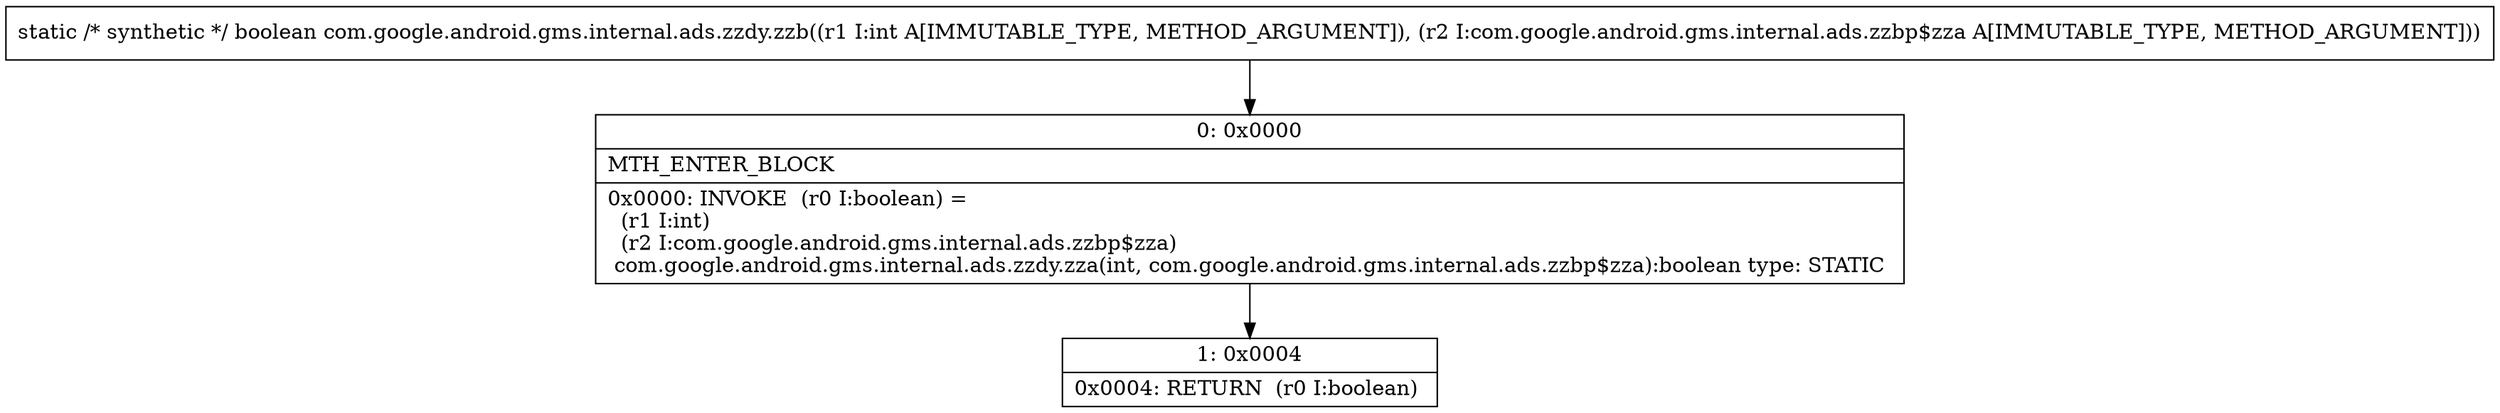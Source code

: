 digraph "CFG forcom.google.android.gms.internal.ads.zzdy.zzb(ILcom\/google\/android\/gms\/internal\/ads\/zzbp$zza;)Z" {
Node_0 [shape=record,label="{0\:\ 0x0000|MTH_ENTER_BLOCK\l|0x0000: INVOKE  (r0 I:boolean) = \l  (r1 I:int)\l  (r2 I:com.google.android.gms.internal.ads.zzbp$zza)\l com.google.android.gms.internal.ads.zzdy.zza(int, com.google.android.gms.internal.ads.zzbp$zza):boolean type: STATIC \l}"];
Node_1 [shape=record,label="{1\:\ 0x0004|0x0004: RETURN  (r0 I:boolean) \l}"];
MethodNode[shape=record,label="{static \/* synthetic *\/ boolean com.google.android.gms.internal.ads.zzdy.zzb((r1 I:int A[IMMUTABLE_TYPE, METHOD_ARGUMENT]), (r2 I:com.google.android.gms.internal.ads.zzbp$zza A[IMMUTABLE_TYPE, METHOD_ARGUMENT])) }"];
MethodNode -> Node_0;
Node_0 -> Node_1;
}


